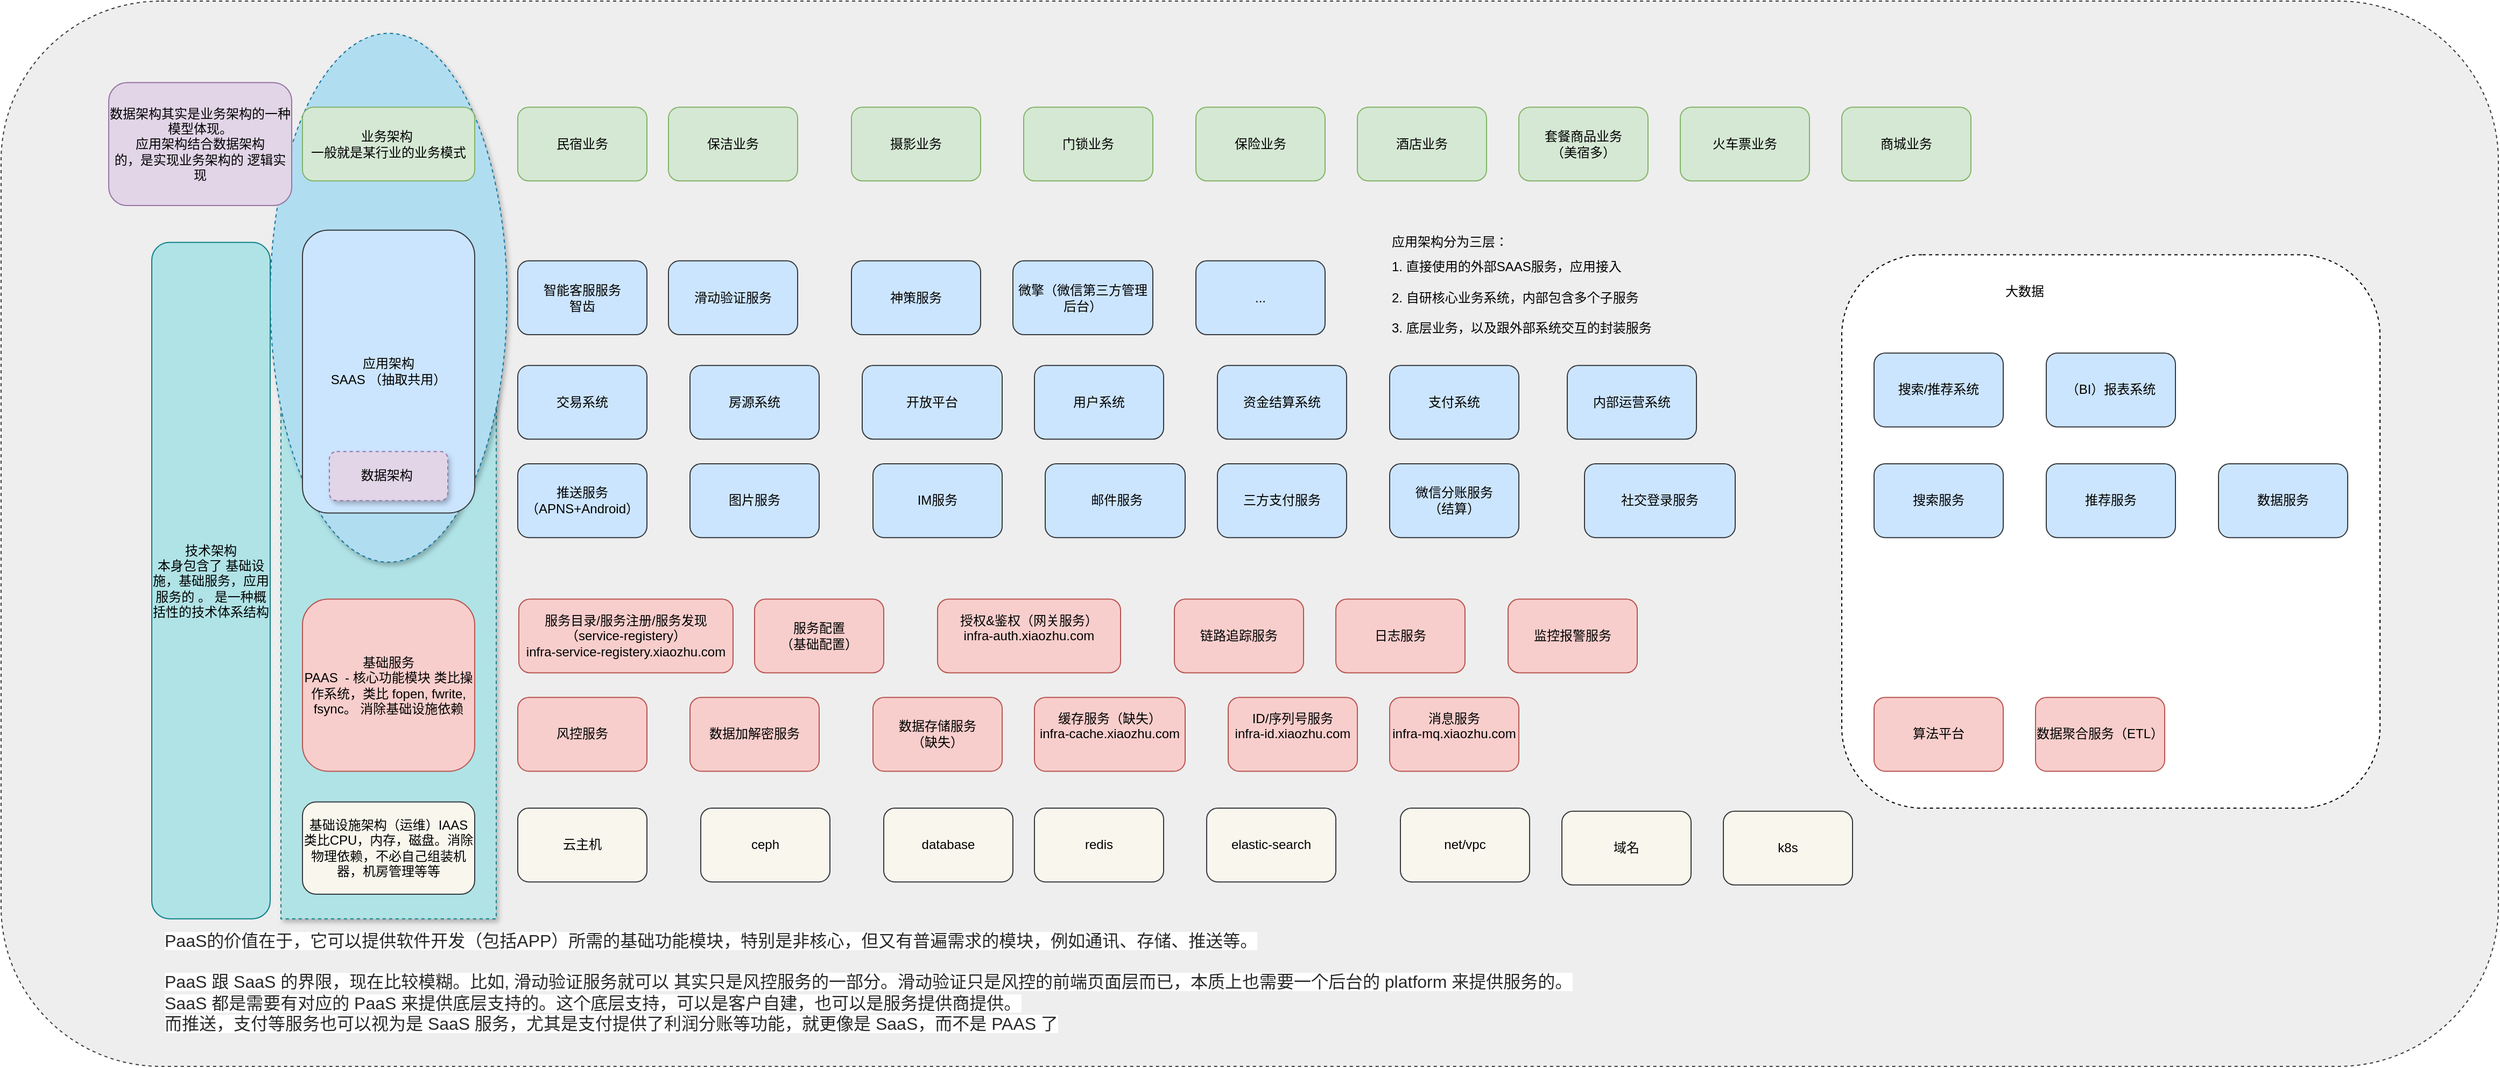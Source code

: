 <mxfile version="14.6.2" type="github">
  <diagram id="o8_bXYt9kSouOwF7bfWQ" name="Page-1">
    <mxGraphModel dx="4730" dy="2955" grid="1" gridSize="10" guides="1" tooltips="1" connect="1" arrows="1" fold="1" page="1" pageScale="1" pageWidth="4681" pageHeight="3300" math="0" shadow="0">
      <root>
        <mxCell id="0" />
        <mxCell id="1" parent="0" />
        <mxCell id="qEy1a8KhYl3DWgpaKr7w-1" value="" style="rounded=1;whiteSpace=wrap;html=1;dashed=1;fontSize=16;align=left;fillColor=#eeeeee;strokeColor=#36393d;" vertex="1" parent="1">
          <mxGeometry x="1150" y="1040" width="2320" height="990" as="geometry" />
        </mxCell>
        <mxCell id="qEy1a8KhYl3DWgpaKr7w-2" value="" style="group" vertex="1" connectable="0" parent="1">
          <mxGeometry x="1250" y="1070" width="2110" height="960" as="geometry" />
        </mxCell>
        <mxCell id="qEy1a8KhYl3DWgpaKr7w-3" value="" style="rounded=1;whiteSpace=wrap;html=1;align=left;dashed=1;" vertex="1" parent="qEy1a8KhYl3DWgpaKr7w-2">
          <mxGeometry x="1610" y="205.714" width="500" height="514.286" as="geometry" />
        </mxCell>
        <mxCell id="qEy1a8KhYl3DWgpaKr7w-4" value="" style="rounded=0;whiteSpace=wrap;html=1;shadow=1;dashed=1;fillColor=#b0e3e6;strokeColor=#0e8088;" vertex="1" parent="qEy1a8KhYl3DWgpaKr7w-2">
          <mxGeometry x="160" y="171.429" width="200" height="651.429" as="geometry" />
        </mxCell>
        <mxCell id="qEy1a8KhYl3DWgpaKr7w-5" value="" style="ellipse;whiteSpace=wrap;html=1;shadow=1;dashed=1;fillColor=#b1ddf0;strokeColor=#10739e;" vertex="1" parent="qEy1a8KhYl3DWgpaKr7w-2">
          <mxGeometry x="150" width="220" height="491.429" as="geometry" />
        </mxCell>
        <mxCell id="qEy1a8KhYl3DWgpaKr7w-6" value="业务架构&amp;nbsp;&lt;br&gt;一般就是某行业的业务模式" style="rounded=1;whiteSpace=wrap;html=1;fillColor=#d5e8d4;strokeColor=#82b366;" vertex="1" parent="qEy1a8KhYl3DWgpaKr7w-2">
          <mxGeometry x="180" y="68.571" width="160" height="68.571" as="geometry" />
        </mxCell>
        <mxCell id="qEy1a8KhYl3DWgpaKr7w-7" value="应用架构&lt;br&gt;SAAS （抽取共用）" style="rounded=1;whiteSpace=wrap;html=1;fillColor=#cce5ff;strokeColor=#36393d;" vertex="1" parent="qEy1a8KhYl3DWgpaKr7w-2">
          <mxGeometry x="180" y="182.857" width="160" height="262.857" as="geometry" />
        </mxCell>
        <mxCell id="qEy1a8KhYl3DWgpaKr7w-8" value="数据架构其实是业务架构的一种模型体现。&lt;br&gt;应用架构结合数据架构&lt;br&gt;的，是实现业务架构的 逻辑实现" style="rounded=1;whiteSpace=wrap;html=1;fillColor=#e1d5e7;strokeColor=#9673a6;" vertex="1" parent="qEy1a8KhYl3DWgpaKr7w-2">
          <mxGeometry y="45.714" width="170" height="114.286" as="geometry" />
        </mxCell>
        <mxCell id="qEy1a8KhYl3DWgpaKr7w-9" value="技术架构&lt;br&gt;本身包含了 基础设施，基础服务，应用服务的 。 是一种概括性的技术体系结构" style="rounded=1;whiteSpace=wrap;html=1;fillColor=#b0e3e6;strokeColor=#0e8088;" vertex="1" parent="qEy1a8KhYl3DWgpaKr7w-2">
          <mxGeometry x="40" y="194.286" width="110" height="628.571" as="geometry" />
        </mxCell>
        <mxCell id="qEy1a8KhYl3DWgpaKr7w-10" value="基础设施架构（运维）IAAS&lt;br&gt;类比CPU，内存，磁盘。消除物理依赖，不必自己组装机器，机房管理等等" style="rounded=1;whiteSpace=wrap;html=1;fillColor=#f9f7ed;strokeColor=#36393d;" vertex="1" parent="qEy1a8KhYl3DWgpaKr7w-2">
          <mxGeometry x="180" y="714.286" width="160" height="85.714" as="geometry" />
        </mxCell>
        <mxCell id="qEy1a8KhYl3DWgpaKr7w-11" value="云主机" style="rounded=1;whiteSpace=wrap;html=1;fillColor=#f9f7ed;strokeColor=#36393d;" vertex="1" parent="qEy1a8KhYl3DWgpaKr7w-2">
          <mxGeometry x="380" y="720" width="120" height="68.571" as="geometry" />
        </mxCell>
        <mxCell id="qEy1a8KhYl3DWgpaKr7w-12" value="database" style="rounded=1;whiteSpace=wrap;html=1;fillColor=#f9f7ed;strokeColor=#36393d;" vertex="1" parent="qEy1a8KhYl3DWgpaKr7w-2">
          <mxGeometry x="720" y="720" width="120" height="68.571" as="geometry" />
        </mxCell>
        <mxCell id="qEy1a8KhYl3DWgpaKr7w-13" value="ceph" style="rounded=1;whiteSpace=wrap;html=1;fillColor=#f9f7ed;strokeColor=#36393d;" vertex="1" parent="qEy1a8KhYl3DWgpaKr7w-2">
          <mxGeometry x="550" y="720" width="120" height="68.571" as="geometry" />
        </mxCell>
        <mxCell id="qEy1a8KhYl3DWgpaKr7w-14" value="风控服务" style="rounded=1;whiteSpace=wrap;html=1;fillColor=#f8cecc;strokeColor=#b85450;" vertex="1" parent="qEy1a8KhYl3DWgpaKr7w-2">
          <mxGeometry x="380" y="617.143" width="120" height="68.571" as="geometry" />
        </mxCell>
        <mxCell id="qEy1a8KhYl3DWgpaKr7w-15" value="数据加解密服务" style="rounded=1;whiteSpace=wrap;html=1;fillColor=#f8cecc;strokeColor=#b85450;" vertex="1" parent="qEy1a8KhYl3DWgpaKr7w-2">
          <mxGeometry x="540" y="617.143" width="120" height="68.571" as="geometry" />
        </mxCell>
        <mxCell id="qEy1a8KhYl3DWgpaKr7w-16" value="缓存服务（缺失）&lt;br&gt;&lt;div&gt;infra-cache.xiaozhu.com&lt;/div&gt;&lt;div&gt;&lt;br&gt;&lt;/div&gt;" style="rounded=1;whiteSpace=wrap;html=1;fillColor=#f8cecc;strokeColor=#b85450;" vertex="1" parent="qEy1a8KhYl3DWgpaKr7w-2">
          <mxGeometry x="860" y="617.143" width="140" height="68.571" as="geometry" />
        </mxCell>
        <mxCell id="qEy1a8KhYl3DWgpaKr7w-17" value="数据存储服务&lt;br&gt;（缺失）" style="rounded=1;whiteSpace=wrap;html=1;fillColor=#f8cecc;strokeColor=#b85450;" vertex="1" parent="qEy1a8KhYl3DWgpaKr7w-2">
          <mxGeometry x="710" y="617.143" width="120" height="68.571" as="geometry" />
        </mxCell>
        <mxCell id="qEy1a8KhYl3DWgpaKr7w-18" value="消息服务&lt;br&gt;&lt;div&gt;infra-mq.xiaozhu.com&lt;br&gt;&lt;/div&gt;&lt;div&gt;&lt;br&gt;&lt;/div&gt;" style="rounded=1;whiteSpace=wrap;html=1;fillColor=#f8cecc;strokeColor=#b85450;" vertex="1" parent="qEy1a8KhYl3DWgpaKr7w-2">
          <mxGeometry x="1190" y="617.143" width="120" height="68.571" as="geometry" />
        </mxCell>
        <mxCell id="qEy1a8KhYl3DWgpaKr7w-19" value="ID/序列号服务&lt;br&gt;&lt;div&gt;infra-id.xiaozhu.com&lt;/div&gt;&lt;div&gt;&lt;br&gt;&lt;/div&gt;" style="rounded=1;whiteSpace=wrap;html=1;fillColor=#f8cecc;strokeColor=#b85450;" vertex="1" parent="qEy1a8KhYl3DWgpaKr7w-2">
          <mxGeometry x="1040" y="617.143" width="120" height="68.571" as="geometry" />
        </mxCell>
        <mxCell id="qEy1a8KhYl3DWgpaKr7w-20" value="授权&amp;amp;鉴权（网关服务）&lt;br&gt;&lt;div&gt;infra-auth.xiaozhu.com&lt;br&gt;&lt;/div&gt;&lt;div&gt;&lt;br&gt;&lt;/div&gt;" style="rounded=1;whiteSpace=wrap;html=1;fillColor=#f8cecc;strokeColor=#b85450;" vertex="1" parent="qEy1a8KhYl3DWgpaKr7w-2">
          <mxGeometry x="770" y="525.714" width="170" height="68.571" as="geometry" />
        </mxCell>
        <mxCell id="qEy1a8KhYl3DWgpaKr7w-21" value="服务目录/服务注册/服务发现&lt;br&gt;（service-registery）&lt;br&gt;infra-service-registery.xiaozhu.com" style="rounded=1;whiteSpace=wrap;html=1;fillColor=#f8cecc;strokeColor=#b85450;" vertex="1" parent="qEy1a8KhYl3DWgpaKr7w-2">
          <mxGeometry x="381" y="525.714" width="199" height="68.571" as="geometry" />
        </mxCell>
        <mxCell id="qEy1a8KhYl3DWgpaKr7w-22" value="服务配置&lt;br&gt;（基础配置）" style="rounded=1;whiteSpace=wrap;html=1;fillColor=#f8cecc;strokeColor=#b85450;" vertex="1" parent="qEy1a8KhYl3DWgpaKr7w-2">
          <mxGeometry x="600" y="525.714" width="120" height="68.571" as="geometry" />
        </mxCell>
        <mxCell id="qEy1a8KhYl3DWgpaKr7w-23" value="基础服务&lt;br&gt;PAAS&amp;nbsp; - 核心功能模块 类比操作系统，类比 fopen, fwrite, fsync。 消除基础设施依赖" style="rounded=1;whiteSpace=wrap;html=1;fillColor=#f8cecc;strokeColor=#b85450;" vertex="1" parent="qEy1a8KhYl3DWgpaKr7w-2">
          <mxGeometry x="180" y="525.714" width="160" height="160" as="geometry" />
        </mxCell>
        <mxCell id="qEy1a8KhYl3DWgpaKr7w-24" value="三方支付服务" style="rounded=1;whiteSpace=wrap;html=1;fillColor=#cce5ff;strokeColor=#36393d;" vertex="1" parent="qEy1a8KhYl3DWgpaKr7w-2">
          <mxGeometry x="1030" y="400" width="120" height="68.571" as="geometry" />
        </mxCell>
        <mxCell id="qEy1a8KhYl3DWgpaKr7w-25" value="智能客服服务&lt;br&gt;智齿" style="rounded=1;whiteSpace=wrap;html=1;fillColor=#cce5ff;strokeColor=#36393d;" vertex="1" parent="qEy1a8KhYl3DWgpaKr7w-2">
          <mxGeometry x="380" y="211.429" width="120" height="68.571" as="geometry" />
        </mxCell>
        <mxCell id="qEy1a8KhYl3DWgpaKr7w-26" value="滑动验证服务" style="rounded=1;whiteSpace=wrap;html=1;fillColor=#cce5ff;strokeColor=#36393d;" vertex="1" parent="qEy1a8KhYl3DWgpaKr7w-2">
          <mxGeometry x="520" y="211.429" width="120" height="68.571" as="geometry" />
        </mxCell>
        <mxCell id="qEy1a8KhYl3DWgpaKr7w-27" value="&amp;nbsp;邮件服务&lt;br&gt;" style="rounded=1;whiteSpace=wrap;html=1;fillColor=#cce5ff;strokeColor=#36393d;" vertex="1" parent="qEy1a8KhYl3DWgpaKr7w-2">
          <mxGeometry x="870" y="400" width="130" height="68.571" as="geometry" />
        </mxCell>
        <mxCell id="qEy1a8KhYl3DWgpaKr7w-28" value="IM服务" style="rounded=1;whiteSpace=wrap;html=1;fillColor=#cce5ff;strokeColor=#36393d;" vertex="1" parent="qEy1a8KhYl3DWgpaKr7w-2">
          <mxGeometry x="710" y="400" width="120" height="68.571" as="geometry" />
        </mxCell>
        <mxCell id="qEy1a8KhYl3DWgpaKr7w-29" value="社交登录服务" style="rounded=1;whiteSpace=wrap;html=1;fillColor=#cce5ff;strokeColor=#36393d;" vertex="1" parent="qEy1a8KhYl3DWgpaKr7w-2">
          <mxGeometry x="1371" y="400" width="140" height="68.571" as="geometry" />
        </mxCell>
        <mxCell id="qEy1a8KhYl3DWgpaKr7w-30" value="推送服务（APNS+Android）" style="rounded=1;whiteSpace=wrap;html=1;fillColor=#cce5ff;strokeColor=#36393d;" vertex="1" parent="qEy1a8KhYl3DWgpaKr7w-2">
          <mxGeometry x="380" y="400" width="120" height="68.571" as="geometry" />
        </mxCell>
        <mxCell id="qEy1a8KhYl3DWgpaKr7w-31" value="神策服务" style="rounded=1;whiteSpace=wrap;html=1;fillColor=#cce5ff;strokeColor=#36393d;" vertex="1" parent="qEy1a8KhYl3DWgpaKr7w-2">
          <mxGeometry x="690" y="211.429" width="120" height="68.571" as="geometry" />
        </mxCell>
        <mxCell id="qEy1a8KhYl3DWgpaKr7w-32" value="微擎（微信第三方管理后台）" style="rounded=1;whiteSpace=wrap;html=1;fillColor=#cce5ff;strokeColor=#36393d;" vertex="1" parent="qEy1a8KhYl3DWgpaKr7w-2">
          <mxGeometry x="840" y="211.429" width="130" height="68.571" as="geometry" />
        </mxCell>
        <mxCell id="qEy1a8KhYl3DWgpaKr7w-33" value="&lt;span style=&quot;color: rgba(0 , 0 , 0 , 0.84) ; font-family: &amp;#34;pingfang sc&amp;#34; , &amp;#34;hiragino sans gb&amp;#34; , &amp;#34;microsoft yahei&amp;#34; , &amp;#34;stheiti&amp;#34; , &amp;#34;wenquanyi micro hei&amp;#34; , &amp;#34;helvetica&amp;#34; , &amp;#34;arial&amp;#34; , sans-serif ; font-size: medium ; background-color: rgb(255 , 255 , 255)&quot;&gt;PaaS的价值在于，它可以提供软件开发（包括APP）所需的基础功能模块，特别是非核心，但又有普遍需求的模块，例如通讯、存储、推送等。&lt;br&gt;&lt;br&gt;PaaS 跟 SaaS 的界限，现在比较模糊。比如, 滑动验证服务就可以 其实只是风控服务的一部分。滑动验证只是风控的前端页面层而已，本质上也需要一个后台的 platform 来提供服务的。 &lt;br&gt;SaaS 都是需要有对应的 PaaS 来提供底层支持的。这个底层支持，可以是客户自建，也可以是服务提供商提供。&lt;br&gt;而推送，支付等服务也可以视为是 SaaS 服务，尤其是支付提供了利润分账等功能，就更像是 SaaS，而不是 PAAS 了&lt;br&gt;&lt;br&gt;&lt;/span&gt;" style="text;html=1;strokeColor=none;fillColor=none;align=left;verticalAlign=middle;whiteSpace=wrap;rounded=0;" vertex="1" parent="qEy1a8KhYl3DWgpaKr7w-2">
          <mxGeometry x="50" y="822.86" width="1450" height="137.14" as="geometry" />
        </mxCell>
        <mxCell id="qEy1a8KhYl3DWgpaKr7w-34" value="..." style="rounded=1;whiteSpace=wrap;html=1;fillColor=#cce5ff;strokeColor=#36393d;" vertex="1" parent="qEy1a8KhYl3DWgpaKr7w-2">
          <mxGeometry x="1010" y="211.429" width="120" height="68.571" as="geometry" />
        </mxCell>
        <mxCell id="qEy1a8KhYl3DWgpaKr7w-35" value="图片服务" style="rounded=1;whiteSpace=wrap;html=1;fillColor=#cce5ff;strokeColor=#36393d;" vertex="1" parent="qEy1a8KhYl3DWgpaKr7w-2">
          <mxGeometry x="540" y="400" width="120" height="68.571" as="geometry" />
        </mxCell>
        <mxCell id="qEy1a8KhYl3DWgpaKr7w-36" value="民宿业务" style="rounded=1;whiteSpace=wrap;html=1;fillColor=#d5e8d4;strokeColor=#82b366;" vertex="1" parent="qEy1a8KhYl3DWgpaKr7w-2">
          <mxGeometry x="380" y="68.571" width="120" height="68.571" as="geometry" />
        </mxCell>
        <mxCell id="qEy1a8KhYl3DWgpaKr7w-37" value="保洁业务" style="rounded=1;whiteSpace=wrap;html=1;fillColor=#d5e8d4;strokeColor=#82b366;" vertex="1" parent="qEy1a8KhYl3DWgpaKr7w-2">
          <mxGeometry x="520" y="68.571" width="120" height="68.571" as="geometry" />
        </mxCell>
        <mxCell id="qEy1a8KhYl3DWgpaKr7w-38" value="摄影业务" style="rounded=1;whiteSpace=wrap;html=1;fillColor=#d5e8d4;strokeColor=#82b366;" vertex="1" parent="qEy1a8KhYl3DWgpaKr7w-2">
          <mxGeometry x="690" y="68.571" width="120" height="68.571" as="geometry" />
        </mxCell>
        <mxCell id="qEy1a8KhYl3DWgpaKr7w-39" value="门锁业务" style="rounded=1;whiteSpace=wrap;html=1;fillColor=#d5e8d4;strokeColor=#82b366;" vertex="1" parent="qEy1a8KhYl3DWgpaKr7w-2">
          <mxGeometry x="850" y="68.571" width="120" height="68.571" as="geometry" />
        </mxCell>
        <mxCell id="qEy1a8KhYl3DWgpaKr7w-40" value="保险业务" style="rounded=1;whiteSpace=wrap;html=1;fillColor=#d5e8d4;strokeColor=#82b366;" vertex="1" parent="qEy1a8KhYl3DWgpaKr7w-2">
          <mxGeometry x="1010" y="68.571" width="120" height="68.571" as="geometry" />
        </mxCell>
        <mxCell id="qEy1a8KhYl3DWgpaKr7w-41" value="酒店业务" style="rounded=1;whiteSpace=wrap;html=1;fillColor=#d5e8d4;strokeColor=#82b366;" vertex="1" parent="qEy1a8KhYl3DWgpaKr7w-2">
          <mxGeometry x="1160" y="68.571" width="120" height="68.571" as="geometry" />
        </mxCell>
        <mxCell id="qEy1a8KhYl3DWgpaKr7w-42" value="套餐商品业务&lt;br&gt;（美宿多）" style="rounded=1;whiteSpace=wrap;html=1;fillColor=#d5e8d4;strokeColor=#82b366;" vertex="1" parent="qEy1a8KhYl3DWgpaKr7w-2">
          <mxGeometry x="1310" y="68.571" width="120" height="68.571" as="geometry" />
        </mxCell>
        <mxCell id="qEy1a8KhYl3DWgpaKr7w-43" value="&lt;span&gt;火车票业务&lt;/span&gt;" style="rounded=1;whiteSpace=wrap;html=1;fillColor=#d5e8d4;strokeColor=#82b366;" vertex="1" parent="qEy1a8KhYl3DWgpaKr7w-2">
          <mxGeometry x="1460" y="68.571" width="120" height="68.571" as="geometry" />
        </mxCell>
        <mxCell id="qEy1a8KhYl3DWgpaKr7w-44" value="商城业务" style="rounded=1;whiteSpace=wrap;html=1;fillColor=#d5e8d4;strokeColor=#82b366;" vertex="1" parent="qEy1a8KhYl3DWgpaKr7w-2">
          <mxGeometry x="1610" y="68.571" width="120" height="68.571" as="geometry" />
        </mxCell>
        <mxCell id="qEy1a8KhYl3DWgpaKr7w-45" value="资金结算系统" style="rounded=1;whiteSpace=wrap;html=1;fillColor=#cce5ff;strokeColor=#36393d;" vertex="1" parent="qEy1a8KhYl3DWgpaKr7w-2">
          <mxGeometry x="1030" y="308.571" width="120" height="68.571" as="geometry" />
        </mxCell>
        <mxCell id="qEy1a8KhYl3DWgpaKr7w-46" value="&lt;span&gt;数据架构&amp;nbsp;&lt;/span&gt;" style="rounded=1;whiteSpace=wrap;html=1;shadow=1;dashed=1;fillColor=#e1d5e7;strokeColor=#9673a6;" vertex="1" parent="qEy1a8KhYl3DWgpaKr7w-2">
          <mxGeometry x="205" y="388.571" width="110" height="45.714" as="geometry" />
        </mxCell>
        <mxCell id="qEy1a8KhYl3DWgpaKr7w-47" value="redis" style="rounded=1;whiteSpace=wrap;html=1;fillColor=#f9f7ed;strokeColor=#36393d;" vertex="1" parent="qEy1a8KhYl3DWgpaKr7w-2">
          <mxGeometry x="860" y="720" width="120" height="68.571" as="geometry" />
        </mxCell>
        <mxCell id="qEy1a8KhYl3DWgpaKr7w-48" value="elastic-search" style="rounded=1;whiteSpace=wrap;html=1;fillColor=#f9f7ed;strokeColor=#36393d;" vertex="1" parent="qEy1a8KhYl3DWgpaKr7w-2">
          <mxGeometry x="1020" y="720" width="120" height="68.571" as="geometry" />
        </mxCell>
        <mxCell id="qEy1a8KhYl3DWgpaKr7w-49" value="net/vpc" style="rounded=1;whiteSpace=wrap;html=1;fillColor=#f9f7ed;strokeColor=#36393d;" vertex="1" parent="qEy1a8KhYl3DWgpaKr7w-2">
          <mxGeometry x="1200" y="720" width="120" height="68.571" as="geometry" />
        </mxCell>
        <mxCell id="qEy1a8KhYl3DWgpaKr7w-50" value="微信分账服务&lt;br&gt;（结算）" style="rounded=1;whiteSpace=wrap;html=1;fillColor=#cce5ff;strokeColor=#36393d;" vertex="1" parent="qEy1a8KhYl3DWgpaKr7w-2">
          <mxGeometry x="1190" y="400" width="120" height="68.571" as="geometry" />
        </mxCell>
        <mxCell id="qEy1a8KhYl3DWgpaKr7w-51" value="用户系统" style="rounded=1;whiteSpace=wrap;html=1;fillColor=#cce5ff;strokeColor=#36393d;" vertex="1" parent="qEy1a8KhYl3DWgpaKr7w-2">
          <mxGeometry x="860" y="308.571" width="120" height="68.571" as="geometry" />
        </mxCell>
        <mxCell id="qEy1a8KhYl3DWgpaKr7w-52" value="开放平台" style="rounded=1;whiteSpace=wrap;html=1;fillColor=#cce5ff;strokeColor=#36393d;" vertex="1" parent="qEy1a8KhYl3DWgpaKr7w-2">
          <mxGeometry x="700" y="308.571" width="130" height="68.571" as="geometry" />
        </mxCell>
        <mxCell id="qEy1a8KhYl3DWgpaKr7w-53" value="房源系统" style="rounded=1;whiteSpace=wrap;html=1;fillColor=#cce5ff;strokeColor=#36393d;" vertex="1" parent="qEy1a8KhYl3DWgpaKr7w-2">
          <mxGeometry x="540" y="308.571" width="120" height="68.571" as="geometry" />
        </mxCell>
        <mxCell id="qEy1a8KhYl3DWgpaKr7w-54" value="交易系统" style="rounded=1;whiteSpace=wrap;html=1;fillColor=#cce5ff;strokeColor=#36393d;" vertex="1" parent="qEy1a8KhYl3DWgpaKr7w-2">
          <mxGeometry x="380" y="308.571" width="120" height="68.571" as="geometry" />
        </mxCell>
        <mxCell id="qEy1a8KhYl3DWgpaKr7w-55" value="支付系统" style="rounded=1;whiteSpace=wrap;html=1;fillColor=#cce5ff;strokeColor=#36393d;" vertex="1" parent="qEy1a8KhYl3DWgpaKr7w-2">
          <mxGeometry x="1190" y="308.571" width="120" height="68.571" as="geometry" />
        </mxCell>
        <mxCell id="qEy1a8KhYl3DWgpaKr7w-56" value="内部运营系统" style="rounded=1;whiteSpace=wrap;html=1;fillColor=#cce5ff;strokeColor=#36393d;" vertex="1" parent="qEy1a8KhYl3DWgpaKr7w-2">
          <mxGeometry x="1355" y="308.571" width="120" height="68.571" as="geometry" />
        </mxCell>
        <mxCell id="qEy1a8KhYl3DWgpaKr7w-57" value="链路追踪服务" style="rounded=1;whiteSpace=wrap;html=1;fillColor=#f8cecc;strokeColor=#b85450;" vertex="1" parent="qEy1a8KhYl3DWgpaKr7w-2">
          <mxGeometry x="990" y="525.714" width="120" height="68.571" as="geometry" />
        </mxCell>
        <mxCell id="qEy1a8KhYl3DWgpaKr7w-58" value="域名" style="rounded=1;whiteSpace=wrap;html=1;fillColor=#f9f7ed;strokeColor=#36393d;" vertex="1" parent="qEy1a8KhYl3DWgpaKr7w-2">
          <mxGeometry x="1350" y="722.857" width="120" height="68.571" as="geometry" />
        </mxCell>
        <mxCell id="qEy1a8KhYl3DWgpaKr7w-59" value="k8s" style="rounded=1;whiteSpace=wrap;html=1;fillColor=#f9f7ed;strokeColor=#36393d;" vertex="1" parent="qEy1a8KhYl3DWgpaKr7w-2">
          <mxGeometry x="1500" y="722.857" width="120" height="68.571" as="geometry" />
        </mxCell>
        <mxCell id="qEy1a8KhYl3DWgpaKr7w-60" value="监控报警服务" style="rounded=1;whiteSpace=wrap;html=1;fillColor=#f8cecc;strokeColor=#b85450;" vertex="1" parent="qEy1a8KhYl3DWgpaKr7w-2">
          <mxGeometry x="1300" y="525.714" width="120" height="68.571" as="geometry" />
        </mxCell>
        <mxCell id="qEy1a8KhYl3DWgpaKr7w-61" value="日志服务" style="rounded=1;whiteSpace=wrap;html=1;fillColor=#f8cecc;strokeColor=#b85450;" vertex="1" parent="qEy1a8KhYl3DWgpaKr7w-2">
          <mxGeometry x="1140" y="525.714" width="120" height="68.571" as="geometry" />
        </mxCell>
        <mxCell id="qEy1a8KhYl3DWgpaKr7w-62" value="算法平台" style="rounded=1;whiteSpace=wrap;html=1;fillColor=#f8cecc;strokeColor=#b85450;" vertex="1" parent="qEy1a8KhYl3DWgpaKr7w-2">
          <mxGeometry x="1640" y="617.143" width="120" height="68.571" as="geometry" />
        </mxCell>
        <mxCell id="qEy1a8KhYl3DWgpaKr7w-63" value="数据聚合服务（ETL）" style="rounded=1;whiteSpace=wrap;html=1;fillColor=#f8cecc;strokeColor=#b85450;" vertex="1" parent="qEy1a8KhYl3DWgpaKr7w-2">
          <mxGeometry x="1790" y="617.143" width="120" height="68.571" as="geometry" />
        </mxCell>
        <mxCell id="qEy1a8KhYl3DWgpaKr7w-64" value="（BI）报表系统" style="rounded=1;whiteSpace=wrap;html=1;fillColor=#cce5ff;strokeColor=#36393d;" vertex="1" parent="qEy1a8KhYl3DWgpaKr7w-2">
          <mxGeometry x="1800" y="297.143" width="120" height="68.571" as="geometry" />
        </mxCell>
        <mxCell id="qEy1a8KhYl3DWgpaKr7w-65" value="推荐服务" style="rounded=1;whiteSpace=wrap;html=1;fillColor=#cce5ff;strokeColor=#36393d;" vertex="1" parent="qEy1a8KhYl3DWgpaKr7w-2">
          <mxGeometry x="1800" y="400" width="120" height="68.571" as="geometry" />
        </mxCell>
        <mxCell id="qEy1a8KhYl3DWgpaKr7w-66" value="搜索服务" style="rounded=1;whiteSpace=wrap;html=1;fillColor=#cce5ff;strokeColor=#36393d;" vertex="1" parent="qEy1a8KhYl3DWgpaKr7w-2">
          <mxGeometry x="1640" y="400" width="120" height="68.571" as="geometry" />
        </mxCell>
        <mxCell id="qEy1a8KhYl3DWgpaKr7w-67" value="搜索/推荐系统" style="rounded=1;whiteSpace=wrap;html=1;fillColor=#cce5ff;strokeColor=#36393d;" vertex="1" parent="qEy1a8KhYl3DWgpaKr7w-2">
          <mxGeometry x="1640" y="297.143" width="120" height="68.571" as="geometry" />
        </mxCell>
        <mxCell id="qEy1a8KhYl3DWgpaKr7w-68" value="数据服务" style="rounded=1;whiteSpace=wrap;html=1;fillColor=#cce5ff;strokeColor=#36393d;" vertex="1" parent="qEy1a8KhYl3DWgpaKr7w-2">
          <mxGeometry x="1960" y="400" width="120" height="68.571" as="geometry" />
        </mxCell>
        <mxCell id="qEy1a8KhYl3DWgpaKr7w-69" value="大数据" style="text;html=1;strokeColor=none;fillColor=none;align=center;verticalAlign=middle;whiteSpace=wrap;rounded=0;dashed=1;" vertex="1" parent="qEy1a8KhYl3DWgpaKr7w-2">
          <mxGeometry x="1690" y="228.571" width="180" height="22.857" as="geometry" />
        </mxCell>
        <mxCell id="qEy1a8KhYl3DWgpaKr7w-70" value="" style="group;" vertex="1" connectable="0" parent="qEy1a8KhYl3DWgpaKr7w-2">
          <mxGeometry x="1190" y="182.857" width="260" height="102.857" as="geometry" />
        </mxCell>
        <mxCell id="qEy1a8KhYl3DWgpaKr7w-71" value="2. 自研核心业务系统，内部包含多个子服务" style="text;html=1;align=left;verticalAlign=middle;whiteSpace=wrap;rounded=0;" vertex="1" parent="qEy1a8KhYl3DWgpaKr7w-70">
          <mxGeometry y="51.429" width="240" height="22.857" as="geometry" />
        </mxCell>
        <mxCell id="qEy1a8KhYl3DWgpaKr7w-72" value="1. 直接使用的外部SAAS服务，应用接入" style="text;html=1;align=left;verticalAlign=middle;whiteSpace=wrap;rounded=0;" vertex="1" parent="qEy1a8KhYl3DWgpaKr7w-70">
          <mxGeometry y="22.857" width="240" height="22.857" as="geometry" />
        </mxCell>
        <mxCell id="qEy1a8KhYl3DWgpaKr7w-73" value="3. 底层业务，以及跟外部系统交互的封装服务" style="text;html=1;align=left;verticalAlign=middle;whiteSpace=wrap;rounded=0;" vertex="1" parent="qEy1a8KhYl3DWgpaKr7w-70">
          <mxGeometry y="80" width="260" height="22.857" as="geometry" />
        </mxCell>
        <mxCell id="qEy1a8KhYl3DWgpaKr7w-74" value="应用架构分为三层：" style="text;html=1;align=left;verticalAlign=middle;whiteSpace=wrap;rounded=0;" vertex="1" parent="qEy1a8KhYl3DWgpaKr7w-70">
          <mxGeometry width="240" height="22.857" as="geometry" />
        </mxCell>
      </root>
    </mxGraphModel>
  </diagram>
</mxfile>
